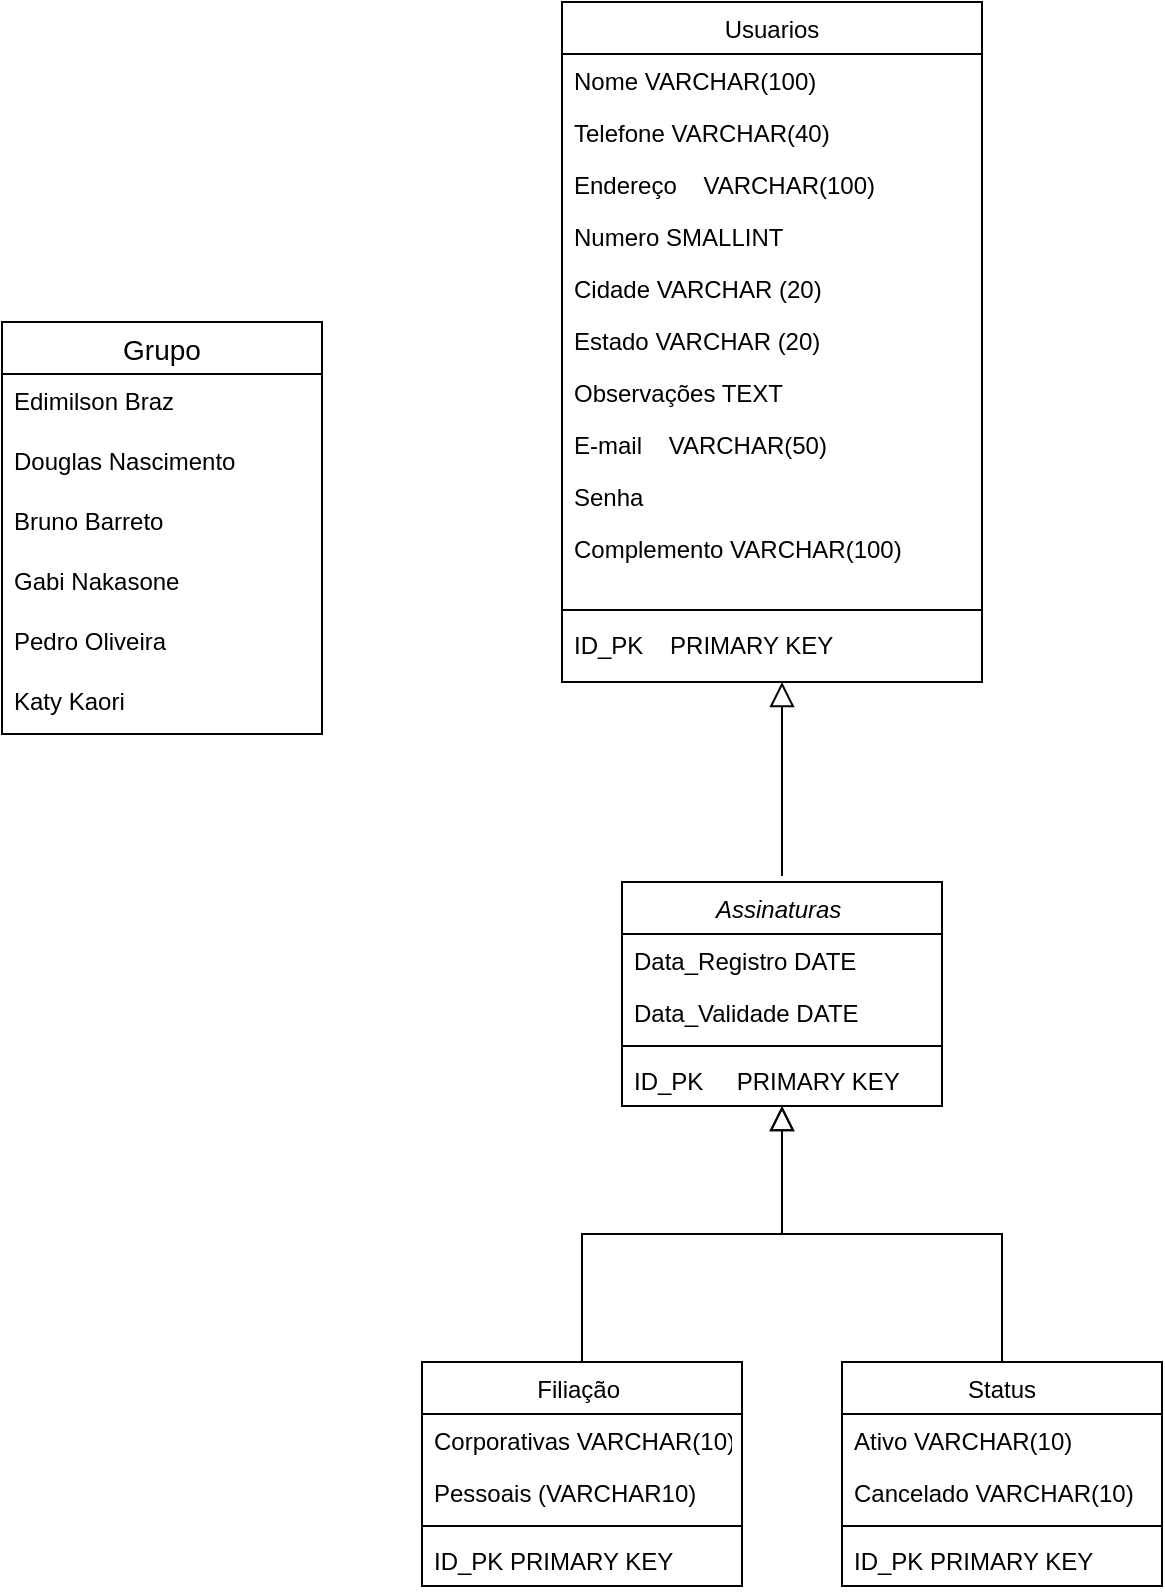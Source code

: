 <mxfile version="14.9.7" type="device"><diagram id="iXPoQF9ztsAILSLP4wQL" name="Page-1"><mxGraphModel dx="1558" dy="1964" grid="1" gridSize="10" guides="1" tooltips="1" connect="1" arrows="1" fold="1" page="1" pageScale="1" pageWidth="827" pageHeight="1169" math="0" shadow="0"><root><mxCell id="0"/><mxCell id="1" parent="0"/><mxCell id="5tGtkq6EWB-sO7B-Avyn-38" value="Assinaturas " style="swimlane;fontStyle=2;align=center;verticalAlign=top;childLayout=stackLayout;horizontal=1;startSize=26;horizontalStack=0;resizeParent=1;resizeLast=0;collapsible=1;marginBottom=0;rounded=0;shadow=0;strokeWidth=1;" vertex="1" parent="1"><mxGeometry x="390" y="-670" width="160" height="112" as="geometry"><mxRectangle x="230" y="140" width="160" height="26" as="alternateBounds"/></mxGeometry></mxCell><mxCell id="5tGtkq6EWB-sO7B-Avyn-39" value="Data_Registro DATE" style="text;align=left;verticalAlign=top;spacingLeft=4;spacingRight=4;overflow=hidden;rotatable=0;points=[[0,0.5],[1,0.5]];portConstraint=eastwest;" vertex="1" parent="5tGtkq6EWB-sO7B-Avyn-38"><mxGeometry y="26" width="160" height="26" as="geometry"/></mxCell><mxCell id="5tGtkq6EWB-sO7B-Avyn-40" value="Data_Validade DATE" style="text;align=left;verticalAlign=top;spacingLeft=4;spacingRight=4;overflow=hidden;rotatable=0;points=[[0,0.5],[1,0.5]];portConstraint=eastwest;rounded=0;shadow=0;html=0;" vertex="1" parent="5tGtkq6EWB-sO7B-Avyn-38"><mxGeometry y="52" width="160" height="26" as="geometry"/></mxCell><mxCell id="5tGtkq6EWB-sO7B-Avyn-43" value="" style="line;html=1;strokeWidth=1;align=left;verticalAlign=middle;spacingTop=-1;spacingLeft=3;spacingRight=3;rotatable=0;labelPosition=right;points=[];portConstraint=eastwest;" vertex="1" parent="5tGtkq6EWB-sO7B-Avyn-38"><mxGeometry y="78" width="160" height="8" as="geometry"/></mxCell><mxCell id="5tGtkq6EWB-sO7B-Avyn-44" value="ID_PK     PRIMARY KEY" style="text;align=left;verticalAlign=top;spacingLeft=4;spacingRight=4;overflow=hidden;rotatable=0;points=[[0,0.5],[1,0.5]];portConstraint=eastwest;rounded=0;shadow=0;html=0;" vertex="1" parent="5tGtkq6EWB-sO7B-Avyn-38"><mxGeometry y="86" width="160" height="26" as="geometry"/></mxCell><mxCell id="5tGtkq6EWB-sO7B-Avyn-45" value="Filiação " style="swimlane;fontStyle=0;align=center;verticalAlign=top;childLayout=stackLayout;horizontal=1;startSize=26;horizontalStack=0;resizeParent=1;resizeLast=0;collapsible=1;marginBottom=0;rounded=0;shadow=0;strokeWidth=1;" vertex="1" parent="1"><mxGeometry x="290" y="-430" width="160" height="112" as="geometry"><mxRectangle x="130" y="380" width="160" height="26" as="alternateBounds"/></mxGeometry></mxCell><mxCell id="5tGtkq6EWB-sO7B-Avyn-46" value="Corporativas VARCHAR(10)" style="text;align=left;verticalAlign=top;spacingLeft=4;spacingRight=4;overflow=hidden;rotatable=0;points=[[0,0.5],[1,0.5]];portConstraint=eastwest;" vertex="1" parent="5tGtkq6EWB-sO7B-Avyn-45"><mxGeometry y="26" width="160" height="26" as="geometry"/></mxCell><mxCell id="5tGtkq6EWB-sO7B-Avyn-47" value="Pessoais (VARCHAR10)" style="text;align=left;verticalAlign=top;spacingLeft=4;spacingRight=4;overflow=hidden;rotatable=0;points=[[0,0.5],[1,0.5]];portConstraint=eastwest;rounded=0;shadow=0;html=0;" vertex="1" parent="5tGtkq6EWB-sO7B-Avyn-45"><mxGeometry y="52" width="160" height="26" as="geometry"/></mxCell><mxCell id="5tGtkq6EWB-sO7B-Avyn-48" value="" style="line;html=1;strokeWidth=1;align=left;verticalAlign=middle;spacingTop=-1;spacingLeft=3;spacingRight=3;rotatable=0;labelPosition=right;points=[];portConstraint=eastwest;" vertex="1" parent="5tGtkq6EWB-sO7B-Avyn-45"><mxGeometry y="78" width="160" height="8" as="geometry"/></mxCell><mxCell id="5tGtkq6EWB-sO7B-Avyn-49" value="ID_PK PRIMARY KEY" style="text;align=left;verticalAlign=top;spacingLeft=4;spacingRight=4;overflow=hidden;rotatable=0;points=[[0,0.5],[1,0.5]];portConstraint=eastwest;" vertex="1" parent="5tGtkq6EWB-sO7B-Avyn-45"><mxGeometry y="86" width="160" height="26" as="geometry"/></mxCell><mxCell id="5tGtkq6EWB-sO7B-Avyn-50" value="" style="endArrow=block;endSize=10;endFill=0;shadow=0;strokeWidth=1;rounded=0;edgeStyle=elbowEdgeStyle;elbow=vertical;" edge="1" parent="1" source="5tGtkq6EWB-sO7B-Avyn-45" target="5tGtkq6EWB-sO7B-Avyn-38"><mxGeometry width="160" relative="1" as="geometry"><mxPoint x="370" y="-587" as="sourcePoint"/><mxPoint x="370" y="-587" as="targetPoint"/></mxGeometry></mxCell><mxCell id="5tGtkq6EWB-sO7B-Avyn-51" value="Status" style="swimlane;fontStyle=0;align=center;verticalAlign=top;childLayout=stackLayout;horizontal=1;startSize=26;horizontalStack=0;resizeParent=1;resizeLast=0;collapsible=1;marginBottom=0;rounded=0;shadow=0;strokeWidth=1;" vertex="1" parent="1"><mxGeometry x="500" y="-430" width="160" height="112" as="geometry"><mxRectangle x="340" y="380" width="170" height="26" as="alternateBounds"/></mxGeometry></mxCell><mxCell id="5tGtkq6EWB-sO7B-Avyn-52" value="Ativo VARCHAR(10)" style="text;align=left;verticalAlign=top;spacingLeft=4;spacingRight=4;overflow=hidden;rotatable=0;points=[[0,0.5],[1,0.5]];portConstraint=eastwest;" vertex="1" parent="5tGtkq6EWB-sO7B-Avyn-51"><mxGeometry y="26" width="160" height="26" as="geometry"/></mxCell><mxCell id="5tGtkq6EWB-sO7B-Avyn-91" value="Cancelado VARCHAR(10)" style="text;align=left;verticalAlign=top;spacingLeft=4;spacingRight=4;overflow=hidden;rotatable=0;points=[[0,0.5],[1,0.5]];portConstraint=eastwest;" vertex="1" parent="5tGtkq6EWB-sO7B-Avyn-51"><mxGeometry y="52" width="160" height="26" as="geometry"/></mxCell><mxCell id="5tGtkq6EWB-sO7B-Avyn-53" value="" style="line;html=1;strokeWidth=1;align=left;verticalAlign=middle;spacingTop=-1;spacingLeft=3;spacingRight=3;rotatable=0;labelPosition=right;points=[];portConstraint=eastwest;" vertex="1" parent="5tGtkq6EWB-sO7B-Avyn-51"><mxGeometry y="78" width="160" height="8" as="geometry"/></mxCell><mxCell id="5tGtkq6EWB-sO7B-Avyn-54" value="ID_PK PRIMARY KEY" style="text;align=left;verticalAlign=top;spacingLeft=4;spacingRight=4;overflow=hidden;rotatable=0;points=[[0,0.5],[1,0.5]];portConstraint=eastwest;" vertex="1" parent="5tGtkq6EWB-sO7B-Avyn-51"><mxGeometry y="86" width="160" height="26" as="geometry"/></mxCell><mxCell id="5tGtkq6EWB-sO7B-Avyn-55" value="" style="endArrow=block;endSize=10;endFill=0;shadow=0;strokeWidth=1;rounded=0;edgeStyle=elbowEdgeStyle;elbow=vertical;" edge="1" parent="1" source="5tGtkq6EWB-sO7B-Avyn-51" target="5tGtkq6EWB-sO7B-Avyn-38"><mxGeometry width="160" relative="1" as="geometry"><mxPoint x="380" y="-417" as="sourcePoint"/><mxPoint x="480" y="-519" as="targetPoint"/></mxGeometry></mxCell><mxCell id="5tGtkq6EWB-sO7B-Avyn-56" value="Usuarios" style="swimlane;fontStyle=0;align=center;verticalAlign=top;childLayout=stackLayout;horizontal=1;startSize=26;horizontalStack=0;resizeParent=1;resizeLast=0;collapsible=1;marginBottom=0;rounded=0;shadow=0;strokeWidth=1;" vertex="1" parent="1"><mxGeometry x="360" y="-1110" width="210" height="340" as="geometry"><mxRectangle x="550" y="140" width="160" height="26" as="alternateBounds"/></mxGeometry></mxCell><mxCell id="5tGtkq6EWB-sO7B-Avyn-57" value="Nome VARCHAR(100)" style="text;align=left;verticalAlign=top;spacingLeft=4;spacingRight=4;overflow=hidden;rotatable=0;points=[[0,0.5],[1,0.5]];portConstraint=eastwest;" vertex="1" parent="5tGtkq6EWB-sO7B-Avyn-56"><mxGeometry y="26" width="210" height="26" as="geometry"/></mxCell><mxCell id="5tGtkq6EWB-sO7B-Avyn-58" value="Telefone VARCHAR(40)" style="text;align=left;verticalAlign=top;spacingLeft=4;spacingRight=4;overflow=hidden;rotatable=0;points=[[0,0.5],[1,0.5]];portConstraint=eastwest;rounded=0;shadow=0;html=0;" vertex="1" parent="5tGtkq6EWB-sO7B-Avyn-56"><mxGeometry y="52" width="210" height="26" as="geometry"/></mxCell><mxCell id="5tGtkq6EWB-sO7B-Avyn-59" value="Endereço    VARCHAR(100)" style="text;align=left;verticalAlign=top;spacingLeft=4;spacingRight=4;overflow=hidden;rotatable=0;points=[[0,0.5],[1,0.5]];portConstraint=eastwest;rounded=0;shadow=0;html=0;" vertex="1" parent="5tGtkq6EWB-sO7B-Avyn-56"><mxGeometry y="78" width="210" height="26" as="geometry"/></mxCell><mxCell id="5tGtkq6EWB-sO7B-Avyn-60" value="Numero SMALLINT" style="text;align=left;verticalAlign=top;spacingLeft=4;spacingRight=4;overflow=hidden;rotatable=0;points=[[0,0.5],[1,0.5]];portConstraint=eastwest;rounded=0;shadow=0;html=0;" vertex="1" parent="5tGtkq6EWB-sO7B-Avyn-56"><mxGeometry y="104" width="210" height="26" as="geometry"/></mxCell><mxCell id="5tGtkq6EWB-sO7B-Avyn-86" value="Cidade VARCHAR (20)" style="text;align=left;verticalAlign=top;spacingLeft=4;spacingRight=4;overflow=hidden;rotatable=0;points=[[0,0.5],[1,0.5]];portConstraint=eastwest;rounded=0;shadow=0;html=0;" vertex="1" parent="5tGtkq6EWB-sO7B-Avyn-56"><mxGeometry y="130" width="210" height="26" as="geometry"/></mxCell><mxCell id="5tGtkq6EWB-sO7B-Avyn-87" value="Estado VARCHAR (20)" style="text;align=left;verticalAlign=top;spacingLeft=4;spacingRight=4;overflow=hidden;rotatable=0;points=[[0,0.5],[1,0.5]];portConstraint=eastwest;rounded=0;shadow=0;html=0;" vertex="1" parent="5tGtkq6EWB-sO7B-Avyn-56"><mxGeometry y="156" width="210" height="26" as="geometry"/></mxCell><mxCell id="5tGtkq6EWB-sO7B-Avyn-88" value="Observações TEXT" style="text;align=left;verticalAlign=top;spacingLeft=4;spacingRight=4;overflow=hidden;rotatable=0;points=[[0,0.5],[1,0.5]];portConstraint=eastwest;rounded=0;shadow=0;html=0;" vertex="1" parent="5tGtkq6EWB-sO7B-Avyn-56"><mxGeometry y="182" width="210" height="26" as="geometry"/></mxCell><mxCell id="5tGtkq6EWB-sO7B-Avyn-89" value="E-mail    VARCHAR(50)" style="text;align=left;verticalAlign=top;spacingLeft=4;spacingRight=4;overflow=hidden;rotatable=0;points=[[0,0.5],[1,0.5]];portConstraint=eastwest;rounded=0;shadow=0;html=0;" vertex="1" parent="5tGtkq6EWB-sO7B-Avyn-56"><mxGeometry y="208" width="210" height="26" as="geometry"/></mxCell><mxCell id="5tGtkq6EWB-sO7B-Avyn-90" value="Senha" style="text;align=left;verticalAlign=top;spacingLeft=4;spacingRight=4;overflow=hidden;rotatable=0;points=[[0,0.5],[1,0.5]];portConstraint=eastwest;rounded=0;shadow=0;html=0;" vertex="1" parent="5tGtkq6EWB-sO7B-Avyn-56"><mxGeometry y="234" width="210" height="26" as="geometry"/></mxCell><mxCell id="5tGtkq6EWB-sO7B-Avyn-61" value="Complemento VARCHAR(100)" style="text;align=left;verticalAlign=top;spacingLeft=4;spacingRight=4;overflow=hidden;rotatable=0;points=[[0,0.5],[1,0.5]];portConstraint=eastwest;rounded=0;shadow=0;html=0;" vertex="1" parent="5tGtkq6EWB-sO7B-Avyn-56"><mxGeometry y="260" width="210" height="40" as="geometry"/></mxCell><mxCell id="5tGtkq6EWB-sO7B-Avyn-62" value="" style="line;html=1;strokeWidth=1;align=left;verticalAlign=middle;spacingTop=-1;spacingLeft=3;spacingRight=3;rotatable=0;labelPosition=right;points=[];portConstraint=eastwest;" vertex="1" parent="5tGtkq6EWB-sO7B-Avyn-56"><mxGeometry y="300" width="210" height="8" as="geometry"/></mxCell><mxCell id="5tGtkq6EWB-sO7B-Avyn-76" value="ID_PK    PRIMARY KEY" style="text;align=left;verticalAlign=top;spacingLeft=4;spacingRight=4;overflow=hidden;rotatable=0;points=[[0,0.5],[1,0.5]];portConstraint=eastwest;" vertex="1" parent="5tGtkq6EWB-sO7B-Avyn-56"><mxGeometry y="308" width="210" height="26" as="geometry"/></mxCell><mxCell id="5tGtkq6EWB-sO7B-Avyn-77" value="Grupo" style="swimlane;fontStyle=0;childLayout=stackLayout;horizontal=1;startSize=26;horizontalStack=0;resizeParent=1;resizeParentMax=0;resizeLast=0;collapsible=1;marginBottom=0;align=center;fontSize=14;" vertex="1" parent="1"><mxGeometry x="80" y="-950" width="160" height="206" as="geometry"/></mxCell><mxCell id="5tGtkq6EWB-sO7B-Avyn-78" value="Edimilson Braz" style="text;strokeColor=none;fillColor=none;spacingLeft=4;spacingRight=4;overflow=hidden;rotatable=0;points=[[0,0.5],[1,0.5]];portConstraint=eastwest;fontSize=12;" vertex="1" parent="5tGtkq6EWB-sO7B-Avyn-77"><mxGeometry y="26" width="160" height="30" as="geometry"/></mxCell><mxCell id="5tGtkq6EWB-sO7B-Avyn-79" value="Douglas Nascimento" style="text;strokeColor=none;fillColor=none;spacingLeft=4;spacingRight=4;overflow=hidden;rotatable=0;points=[[0,0.5],[1,0.5]];portConstraint=eastwest;fontSize=12;" vertex="1" parent="5tGtkq6EWB-sO7B-Avyn-77"><mxGeometry y="56" width="160" height="30" as="geometry"/></mxCell><mxCell id="5tGtkq6EWB-sO7B-Avyn-80" value="Bruno Barreto" style="text;strokeColor=none;fillColor=none;spacingLeft=4;spacingRight=4;overflow=hidden;rotatable=0;points=[[0,0.5],[1,0.5]];portConstraint=eastwest;fontSize=12;" vertex="1" parent="5tGtkq6EWB-sO7B-Avyn-77"><mxGeometry y="86" width="160" height="30" as="geometry"/></mxCell><mxCell id="5tGtkq6EWB-sO7B-Avyn-81" value="Gabi Nakasone" style="text;strokeColor=none;fillColor=none;spacingLeft=4;spacingRight=4;overflow=hidden;rotatable=0;points=[[0,0.5],[1,0.5]];portConstraint=eastwest;fontSize=12;" vertex="1" parent="5tGtkq6EWB-sO7B-Avyn-77"><mxGeometry y="116" width="160" height="30" as="geometry"/></mxCell><mxCell id="5tGtkq6EWB-sO7B-Avyn-82" value="Pedro Oliveira" style="text;strokeColor=none;fillColor=none;spacingLeft=4;spacingRight=4;overflow=hidden;rotatable=0;points=[[0,0.5],[1,0.5]];portConstraint=eastwest;fontSize=12;" vertex="1" parent="5tGtkq6EWB-sO7B-Avyn-77"><mxGeometry y="146" width="160" height="30" as="geometry"/></mxCell><mxCell id="5tGtkq6EWB-sO7B-Avyn-83" value="Katy Kaori" style="text;strokeColor=none;fillColor=none;spacingLeft=4;spacingRight=4;overflow=hidden;rotatable=0;points=[[0,0.5],[1,0.5]];portConstraint=eastwest;fontSize=12;" vertex="1" parent="5tGtkq6EWB-sO7B-Avyn-77"><mxGeometry y="176" width="160" height="30" as="geometry"/></mxCell><mxCell id="5tGtkq6EWB-sO7B-Avyn-93" value="" style="endArrow=block;endSize=10;endFill=0;shadow=0;strokeWidth=1;rounded=0;edgeStyle=elbowEdgeStyle;elbow=vertical;" edge="1" parent="1"><mxGeometry width="160" relative="1" as="geometry"><mxPoint x="470" y="-673" as="sourcePoint"/><mxPoint x="470" y="-770" as="targetPoint"/><Array as="points"><mxPoint x="470" y="-680"/></Array></mxGeometry></mxCell></root></mxGraphModel></diagram></mxfile>